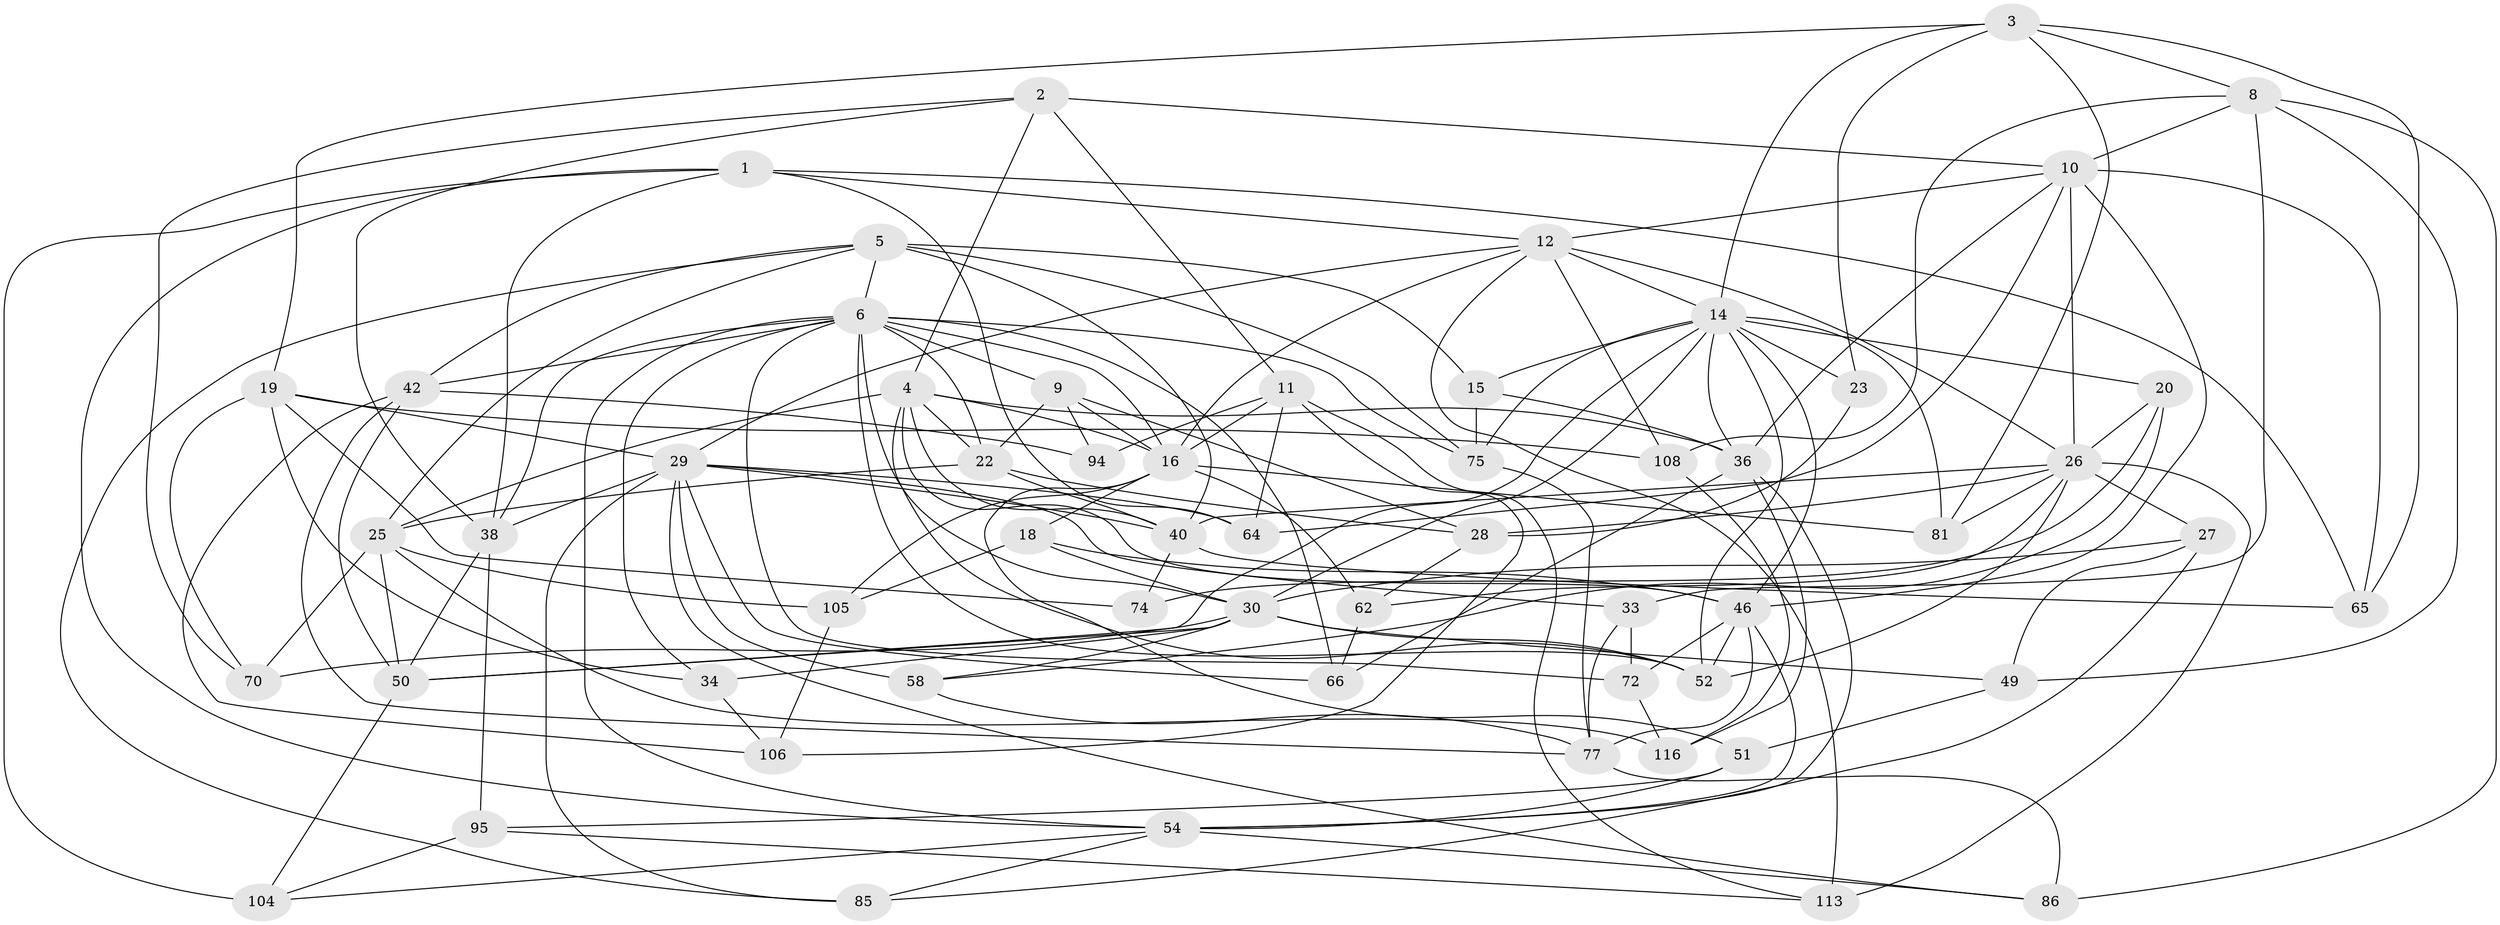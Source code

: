 // original degree distribution, {4: 1.0}
// Generated by graph-tools (version 1.1) at 2025/16/03/09/25 04:16:29]
// undirected, 58 vertices, 164 edges
graph export_dot {
graph [start="1"]
  node [color=gray90,style=filled];
  1 [super="+21"];
  2 [super="+37"];
  3 [super="+7"];
  4 [super="+59+73"];
  5 [super="+100+13"];
  6 [super="+31+80"];
  8 [super="+32"];
  9 [super="+44"];
  10 [super="+41"];
  11 [super="+53"];
  12 [super="+17+39"];
  14 [super="+24+110+47"];
  15;
  16 [super="+35+60"];
  18;
  19 [super="+111"];
  20;
  22 [super="+43"];
  23;
  25 [super="+48"];
  26 [super="+68"];
  27;
  28 [super="+83"];
  29 [super="+61+92+84"];
  30 [super="+55+57+112"];
  33;
  34;
  36 [super="+45+90"];
  38 [super="+102"];
  40 [super="+114+107"];
  42 [super="+78"];
  46 [super="+82"];
  49;
  50 [super="+98"];
  51;
  52 [super="+91"];
  54 [super="+76"];
  58;
  62;
  64;
  65;
  66;
  70;
  72;
  74;
  75 [super="+89"];
  77 [super="+87"];
  81;
  85;
  86;
  94;
  95;
  104;
  105;
  106;
  108;
  113;
  116;
  1 -- 54;
  1 -- 65;
  1 -- 38;
  1 -- 104;
  1 -- 64;
  1 -- 12;
  2 -- 10;
  2 -- 4 [weight=2];
  2 -- 11;
  2 -- 70;
  2 -- 38;
  3 -- 81;
  3 -- 23;
  3 -- 8;
  3 -- 19;
  3 -- 65;
  3 -- 14;
  4 -- 22;
  4 -- 25 [weight=2];
  4 -- 46;
  4 -- 40;
  4 -- 16;
  4 -- 52;
  4 -- 36;
  5 -- 15;
  5 -- 75 [weight=2];
  5 -- 6;
  5 -- 40;
  5 -- 25;
  5 -- 42;
  5 -- 85;
  6 -- 38;
  6 -- 66;
  6 -- 9 [weight=2];
  6 -- 16;
  6 -- 34;
  6 -- 72;
  6 -- 42;
  6 -- 75;
  6 -- 52;
  6 -- 30;
  6 -- 22;
  6 -- 54;
  8 -- 33;
  8 -- 108;
  8 -- 49;
  8 -- 86;
  8 -- 10;
  9 -- 94 [weight=2];
  9 -- 22;
  9 -- 16;
  9 -- 28 [weight=2];
  10 -- 65;
  10 -- 64;
  10 -- 26;
  10 -- 12;
  10 -- 46;
  10 -- 36;
  11 -- 113;
  11 -- 64;
  11 -- 106;
  11 -- 94;
  11 -- 16;
  12 -- 113;
  12 -- 29;
  12 -- 26;
  12 -- 16;
  12 -- 108;
  12 -- 14;
  14 -- 50;
  14 -- 81;
  14 -- 46;
  14 -- 20;
  14 -- 23 [weight=2];
  14 -- 36 [weight=2];
  14 -- 30;
  14 -- 75;
  14 -- 15;
  14 -- 52;
  15 -- 75;
  15 -- 36;
  16 -- 105;
  16 -- 18;
  16 -- 81;
  16 -- 62;
  16 -- 51;
  18 -- 46;
  18 -- 105;
  18 -- 30;
  19 -- 34;
  19 -- 29;
  19 -- 74;
  19 -- 108;
  19 -- 70;
  20 -- 58;
  20 -- 74;
  20 -- 26;
  22 -- 40;
  22 -- 28;
  22 -- 25;
  23 -- 28;
  25 -- 116;
  25 -- 105;
  25 -- 50;
  25 -- 70;
  26 -- 113;
  26 -- 27;
  26 -- 81;
  26 -- 52;
  26 -- 40;
  26 -- 28;
  26 -- 62;
  27 -- 49;
  27 -- 85;
  27 -- 30;
  28 -- 62;
  29 -- 33;
  29 -- 85;
  29 -- 64;
  29 -- 86;
  29 -- 66;
  29 -- 58;
  29 -- 38;
  29 -- 40;
  30 -- 50;
  30 -- 70;
  30 -- 49;
  30 -- 34;
  30 -- 58;
  30 -- 52;
  33 -- 77;
  33 -- 72;
  34 -- 106;
  36 -- 116;
  36 -- 54;
  36 -- 66;
  38 -- 95;
  38 -- 50;
  40 -- 74 [weight=2];
  40 -- 65;
  42 -- 106;
  42 -- 50;
  42 -- 94;
  42 -- 77;
  46 -- 72;
  46 -- 52;
  46 -- 54;
  46 -- 77;
  49 -- 51;
  50 -- 104;
  51 -- 95;
  51 -- 54;
  54 -- 86;
  54 -- 85;
  54 -- 104;
  58 -- 77;
  62 -- 66;
  72 -- 116;
  75 -- 77;
  77 -- 86;
  95 -- 104;
  95 -- 113;
  105 -- 106;
  108 -- 116;
}
